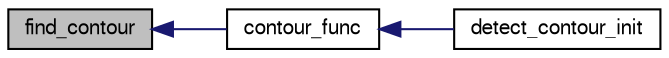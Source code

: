 digraph "find_contour"
{
  edge [fontname="FreeSans",fontsize="10",labelfontname="FreeSans",labelfontsize="10"];
  node [fontname="FreeSans",fontsize="10",shape=record];
  rankdir="LR";
  Node1 [label="find_contour",height=0.2,width=0.4,color="black", fillcolor="grey75", style="filled", fontcolor="black"];
  Node1 -> Node2 [dir="back",color="midnightblue",fontsize="10",style="solid",fontname="FreeSans"];
  Node2 [label="contour_func",height=0.2,width=0.4,color="black", fillcolor="white", style="filled",URL="$detect__contour_8c.html#a2c150edb3def23762411403c8bcbb82b"];
  Node2 -> Node3 [dir="back",color="midnightblue",fontsize="10",style="solid",fontname="FreeSans"];
  Node3 [label="detect_contour_init",height=0.2,width=0.4,color="black", fillcolor="white", style="filled",URL="$detect__contour_8h.html#a036a42163f78df4cd62571fe108efbf1"];
}
